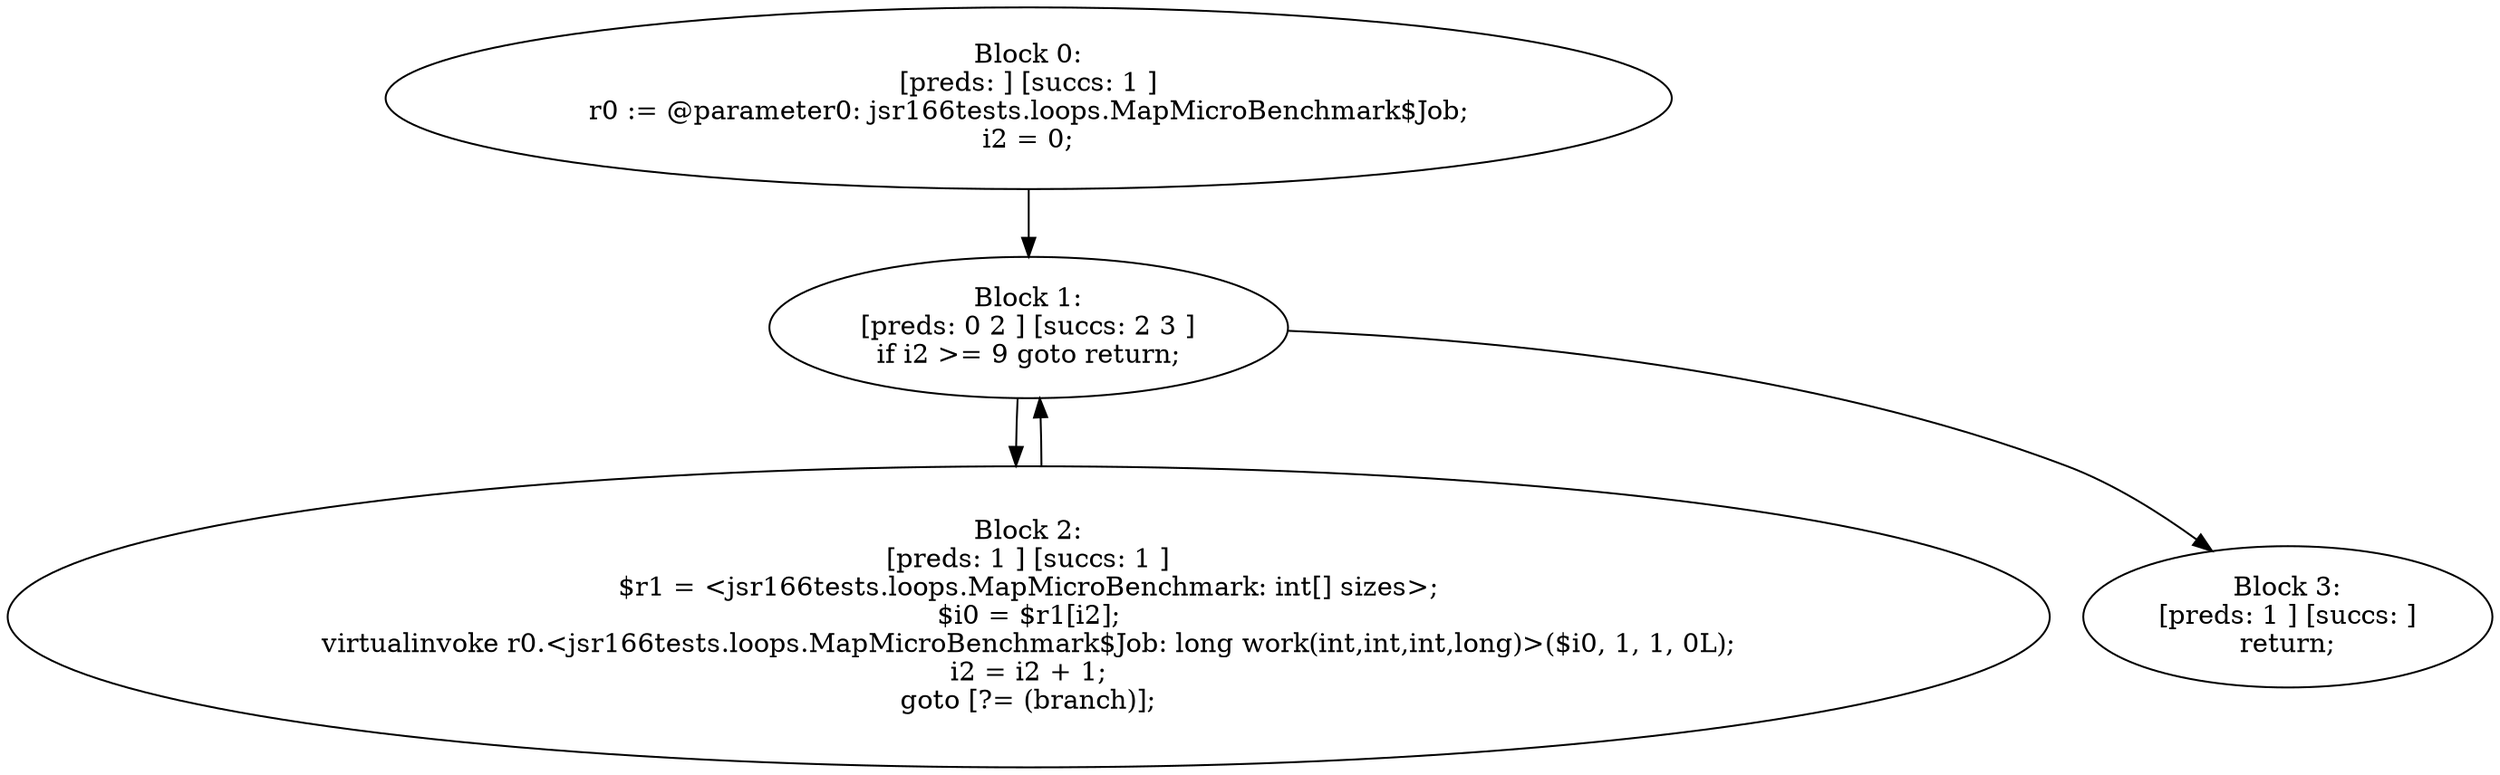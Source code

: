 digraph "unitGraph" {
    "Block 0:
[preds: ] [succs: 1 ]
r0 := @parameter0: jsr166tests.loops.MapMicroBenchmark$Job;
i2 = 0;
"
    "Block 1:
[preds: 0 2 ] [succs: 2 3 ]
if i2 >= 9 goto return;
"
    "Block 2:
[preds: 1 ] [succs: 1 ]
$r1 = <jsr166tests.loops.MapMicroBenchmark: int[] sizes>;
$i0 = $r1[i2];
virtualinvoke r0.<jsr166tests.loops.MapMicroBenchmark$Job: long work(int,int,int,long)>($i0, 1, 1, 0L);
i2 = i2 + 1;
goto [?= (branch)];
"
    "Block 3:
[preds: 1 ] [succs: ]
return;
"
    "Block 0:
[preds: ] [succs: 1 ]
r0 := @parameter0: jsr166tests.loops.MapMicroBenchmark$Job;
i2 = 0;
"->"Block 1:
[preds: 0 2 ] [succs: 2 3 ]
if i2 >= 9 goto return;
";
    "Block 1:
[preds: 0 2 ] [succs: 2 3 ]
if i2 >= 9 goto return;
"->"Block 2:
[preds: 1 ] [succs: 1 ]
$r1 = <jsr166tests.loops.MapMicroBenchmark: int[] sizes>;
$i0 = $r1[i2];
virtualinvoke r0.<jsr166tests.loops.MapMicroBenchmark$Job: long work(int,int,int,long)>($i0, 1, 1, 0L);
i2 = i2 + 1;
goto [?= (branch)];
";
    "Block 1:
[preds: 0 2 ] [succs: 2 3 ]
if i2 >= 9 goto return;
"->"Block 3:
[preds: 1 ] [succs: ]
return;
";
    "Block 2:
[preds: 1 ] [succs: 1 ]
$r1 = <jsr166tests.loops.MapMicroBenchmark: int[] sizes>;
$i0 = $r1[i2];
virtualinvoke r0.<jsr166tests.loops.MapMicroBenchmark$Job: long work(int,int,int,long)>($i0, 1, 1, 0L);
i2 = i2 + 1;
goto [?= (branch)];
"->"Block 1:
[preds: 0 2 ] [succs: 2 3 ]
if i2 >= 9 goto return;
";
}
